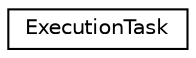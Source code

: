 digraph "Graphical Class Hierarchy"
{
 // LATEX_PDF_SIZE
  edge [fontname="Helvetica",fontsize="10",labelfontname="Helvetica",labelfontsize="10"];
  node [fontname="Helvetica",fontsize="10",shape=record];
  rankdir="LR";
  Node0 [label="ExecutionTask",height=0.2,width=0.4,color="black", fillcolor="white", style="filled",URL="$structarm__compute_1_1graph_1_1_execution_task.xhtml",tooltip="Execution task."];
}
